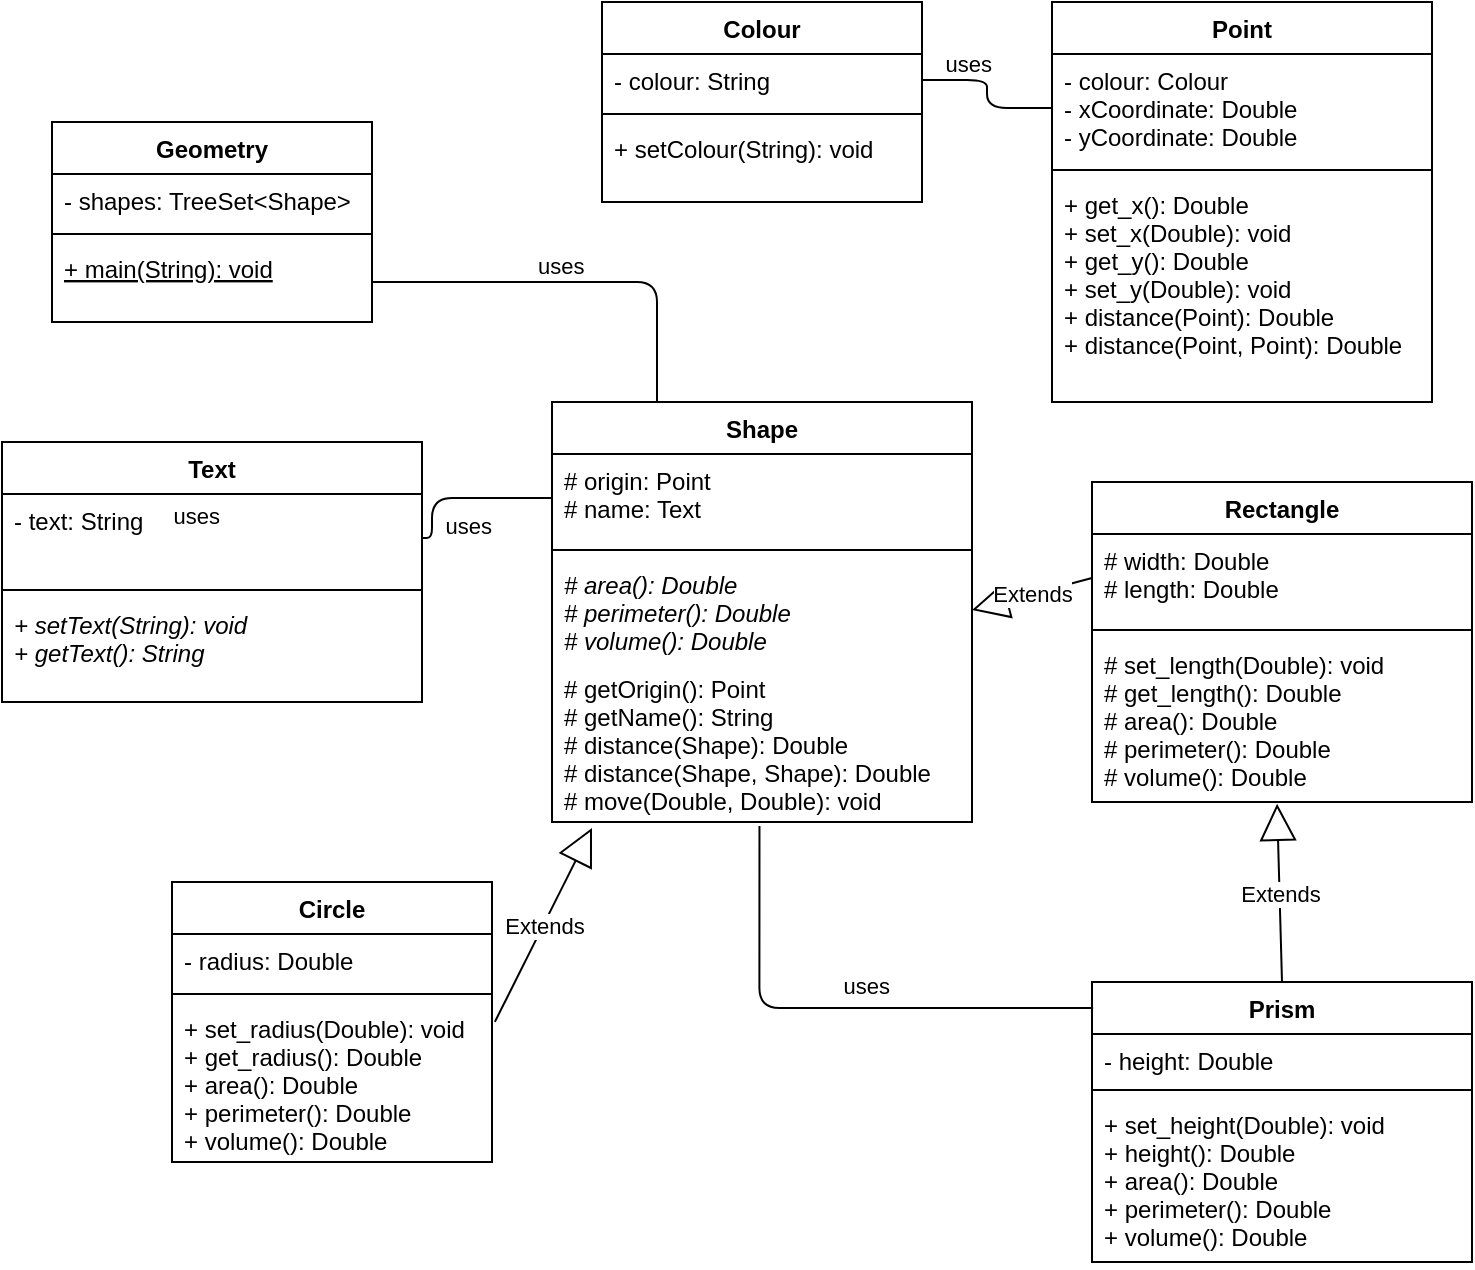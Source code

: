 <mxfile version="14.6.13" type="device"><diagram name="Page-1" id="c4acf3e9-155e-7222-9cf6-157b1a14988f"><mxGraphModel dx="1374" dy="822" grid="1" gridSize="10" guides="1" tooltips="1" connect="1" arrows="1" fold="1" page="1" pageScale="1" pageWidth="850" pageHeight="1100" background="none" math="0" shadow="0"><root><mxCell id="0"/><mxCell id="1" parent="0"/><mxCell id="ER3st5GcvMtnQlX_k3Kw-1" value="Geometry" style="swimlane;fontStyle=1;align=center;verticalAlign=top;childLayout=stackLayout;horizontal=1;startSize=26;horizontalStack=0;resizeParent=1;resizeParentMax=0;resizeLast=0;collapsible=1;marginBottom=0;" vertex="1" parent="1"><mxGeometry x="90" y="210" width="160" height="100" as="geometry"/></mxCell><mxCell id="ER3st5GcvMtnQlX_k3Kw-2" value="- shapes: TreeSet&lt;Shape&gt;" style="text;strokeColor=none;fillColor=none;align=left;verticalAlign=top;spacingLeft=4;spacingRight=4;overflow=hidden;rotatable=0;points=[[0,0.5],[1,0.5]];portConstraint=eastwest;" vertex="1" parent="ER3st5GcvMtnQlX_k3Kw-1"><mxGeometry y="26" width="160" height="26" as="geometry"/></mxCell><mxCell id="ER3st5GcvMtnQlX_k3Kw-3" value="" style="line;strokeWidth=1;fillColor=none;align=left;verticalAlign=middle;spacingTop=-1;spacingLeft=3;spacingRight=3;rotatable=0;labelPosition=right;points=[];portConstraint=eastwest;" vertex="1" parent="ER3st5GcvMtnQlX_k3Kw-1"><mxGeometry y="52" width="160" height="8" as="geometry"/></mxCell><mxCell id="ER3st5GcvMtnQlX_k3Kw-4" value="+ main(String): void" style="text;strokeColor=none;fillColor=none;align=left;verticalAlign=top;spacingLeft=4;spacingRight=4;overflow=hidden;rotatable=0;points=[[0,0.5],[1,0.5]];portConstraint=eastwest;fontStyle=4" vertex="1" parent="ER3st5GcvMtnQlX_k3Kw-1"><mxGeometry y="60" width="160" height="40" as="geometry"/></mxCell><mxCell id="ER3st5GcvMtnQlX_k3Kw-5" value="Colour" style="swimlane;fontStyle=1;align=center;verticalAlign=top;childLayout=stackLayout;horizontal=1;startSize=26;horizontalStack=0;resizeParent=1;resizeParentMax=0;resizeLast=0;collapsible=1;marginBottom=0;" vertex="1" parent="1"><mxGeometry x="365" y="150" width="160" height="100" as="geometry"/></mxCell><mxCell id="ER3st5GcvMtnQlX_k3Kw-6" value="- colour: String" style="text;strokeColor=none;fillColor=none;align=left;verticalAlign=top;spacingLeft=4;spacingRight=4;overflow=hidden;rotatable=0;points=[[0,0.5],[1,0.5]];portConstraint=eastwest;" vertex="1" parent="ER3st5GcvMtnQlX_k3Kw-5"><mxGeometry y="26" width="160" height="26" as="geometry"/></mxCell><mxCell id="ER3st5GcvMtnQlX_k3Kw-7" value="" style="line;strokeWidth=1;fillColor=none;align=left;verticalAlign=middle;spacingTop=-1;spacingLeft=3;spacingRight=3;rotatable=0;labelPosition=right;points=[];portConstraint=eastwest;" vertex="1" parent="ER3st5GcvMtnQlX_k3Kw-5"><mxGeometry y="52" width="160" height="8" as="geometry"/></mxCell><mxCell id="ER3st5GcvMtnQlX_k3Kw-8" value="+ setColour(String): void" style="text;strokeColor=none;fillColor=none;align=left;verticalAlign=top;spacingLeft=4;spacingRight=4;overflow=hidden;rotatable=0;points=[[0,0.5],[1,0.5]];portConstraint=eastwest;fontStyle=0" vertex="1" parent="ER3st5GcvMtnQlX_k3Kw-5"><mxGeometry y="60" width="160" height="40" as="geometry"/></mxCell><mxCell id="ER3st5GcvMtnQlX_k3Kw-9" value="Circle" style="swimlane;fontStyle=1;align=center;verticalAlign=top;childLayout=stackLayout;horizontal=1;startSize=26;horizontalStack=0;resizeParent=1;resizeParentMax=0;resizeLast=0;collapsible=1;marginBottom=0;" vertex="1" parent="1"><mxGeometry x="150" y="590" width="160" height="140" as="geometry"/></mxCell><mxCell id="ER3st5GcvMtnQlX_k3Kw-10" value="- radius: Double" style="text;strokeColor=none;fillColor=none;align=left;verticalAlign=top;spacingLeft=4;spacingRight=4;overflow=hidden;rotatable=0;points=[[0,0.5],[1,0.5]];portConstraint=eastwest;" vertex="1" parent="ER3st5GcvMtnQlX_k3Kw-9"><mxGeometry y="26" width="160" height="26" as="geometry"/></mxCell><mxCell id="ER3st5GcvMtnQlX_k3Kw-11" value="" style="line;strokeWidth=1;fillColor=none;align=left;verticalAlign=middle;spacingTop=-1;spacingLeft=3;spacingRight=3;rotatable=0;labelPosition=right;points=[];portConstraint=eastwest;" vertex="1" parent="ER3st5GcvMtnQlX_k3Kw-9"><mxGeometry y="52" width="160" height="8" as="geometry"/></mxCell><mxCell id="ER3st5GcvMtnQlX_k3Kw-12" value="+ set_radius(Double): void&#10;+ get_radius(): Double&#10;+ area(): Double&#10;+ perimeter(): Double&#10;+ volume(): Double" style="text;strokeColor=none;fillColor=none;align=left;verticalAlign=top;spacingLeft=4;spacingRight=4;overflow=hidden;rotatable=0;points=[[0,0.5],[1,0.5]];portConstraint=eastwest;fontStyle=0" vertex="1" parent="ER3st5GcvMtnQlX_k3Kw-9"><mxGeometry y="60" width="160" height="80" as="geometry"/></mxCell><mxCell id="ER3st5GcvMtnQlX_k3Kw-13" value="Point" style="swimlane;fontStyle=1;align=center;verticalAlign=top;childLayout=stackLayout;horizontal=1;startSize=26;horizontalStack=0;resizeParent=1;resizeParentMax=0;resizeLast=0;collapsible=1;marginBottom=0;" vertex="1" parent="1"><mxGeometry x="590" y="150" width="190" height="200" as="geometry"/></mxCell><mxCell id="ER3st5GcvMtnQlX_k3Kw-14" value="- colour: Colour&#10;- xCoordinate: Double&#10;- yCoordinate: Double&#10;" style="text;strokeColor=none;fillColor=none;align=left;verticalAlign=top;spacingLeft=4;spacingRight=4;overflow=hidden;rotatable=0;points=[[0,0.5],[1,0.5]];portConstraint=eastwest;" vertex="1" parent="ER3st5GcvMtnQlX_k3Kw-13"><mxGeometry y="26" width="190" height="54" as="geometry"/></mxCell><mxCell id="ER3st5GcvMtnQlX_k3Kw-15" value="" style="line;strokeWidth=1;fillColor=none;align=left;verticalAlign=middle;spacingTop=-1;spacingLeft=3;spacingRight=3;rotatable=0;labelPosition=right;points=[];portConstraint=eastwest;" vertex="1" parent="ER3st5GcvMtnQlX_k3Kw-13"><mxGeometry y="80" width="190" height="8" as="geometry"/></mxCell><mxCell id="ER3st5GcvMtnQlX_k3Kw-16" value="+ get_x(): Double&#10;+ set_x(Double): void&#10;+ get_y(): Double&#10;+ set_y(Double): void&#10;+ distance(Point): Double&#10;+ distance(Point, Point): Double" style="text;strokeColor=none;fillColor=none;align=left;verticalAlign=top;spacingLeft=4;spacingRight=4;overflow=hidden;rotatable=0;points=[[0,0.5],[1,0.5]];portConstraint=eastwest;fontStyle=0" vertex="1" parent="ER3st5GcvMtnQlX_k3Kw-13"><mxGeometry y="88" width="190" height="112" as="geometry"/></mxCell><mxCell id="ER3st5GcvMtnQlX_k3Kw-17" value="Prism" style="swimlane;fontStyle=1;align=center;verticalAlign=top;childLayout=stackLayout;horizontal=1;startSize=26;horizontalStack=0;resizeParent=1;resizeParentMax=0;resizeLast=0;collapsible=1;marginBottom=0;" vertex="1" parent="1"><mxGeometry x="610" y="640" width="190" height="140" as="geometry"/></mxCell><mxCell id="ER3st5GcvMtnQlX_k3Kw-18" value="- height: Double&#10;" style="text;strokeColor=none;fillColor=none;align=left;verticalAlign=top;spacingLeft=4;spacingRight=4;overflow=hidden;rotatable=0;points=[[0,0.5],[1,0.5]];portConstraint=eastwest;" vertex="1" parent="ER3st5GcvMtnQlX_k3Kw-17"><mxGeometry y="26" width="190" height="24" as="geometry"/></mxCell><mxCell id="ER3st5GcvMtnQlX_k3Kw-19" value="" style="line;strokeWidth=1;fillColor=none;align=left;verticalAlign=middle;spacingTop=-1;spacingLeft=3;spacingRight=3;rotatable=0;labelPosition=right;points=[];portConstraint=eastwest;" vertex="1" parent="ER3st5GcvMtnQlX_k3Kw-17"><mxGeometry y="50" width="190" height="8" as="geometry"/></mxCell><mxCell id="ER3st5GcvMtnQlX_k3Kw-20" value="+ set_height(Double): void&#10;+ height(): Double&#10;+ area(): Double&#10;+ perimeter(): Double&#10;+ volume(): Double" style="text;strokeColor=none;fillColor=none;align=left;verticalAlign=top;spacingLeft=4;spacingRight=4;overflow=hidden;rotatable=0;points=[[0,0.5],[1,0.5]];portConstraint=eastwest;fontStyle=0" vertex="1" parent="ER3st5GcvMtnQlX_k3Kw-17"><mxGeometry y="58" width="190" height="82" as="geometry"/></mxCell><mxCell id="ER3st5GcvMtnQlX_k3Kw-21" value="Rectangle" style="swimlane;fontStyle=1;align=center;verticalAlign=top;childLayout=stackLayout;horizontal=1;startSize=26;horizontalStack=0;resizeParent=1;resizeParentMax=0;resizeLast=0;collapsible=1;marginBottom=0;" vertex="1" parent="1"><mxGeometry x="610" y="390" width="190" height="160" as="geometry"/></mxCell><mxCell id="ER3st5GcvMtnQlX_k3Kw-22" value="# width: Double&#10;# length: Double&#10;" style="text;strokeColor=none;fillColor=none;align=left;verticalAlign=top;spacingLeft=4;spacingRight=4;overflow=hidden;rotatable=0;points=[[0,0.5],[1,0.5]];portConstraint=eastwest;" vertex="1" parent="ER3st5GcvMtnQlX_k3Kw-21"><mxGeometry y="26" width="190" height="44" as="geometry"/></mxCell><mxCell id="ER3st5GcvMtnQlX_k3Kw-23" value="" style="line;strokeWidth=1;fillColor=none;align=left;verticalAlign=middle;spacingTop=-1;spacingLeft=3;spacingRight=3;rotatable=0;labelPosition=right;points=[];portConstraint=eastwest;" vertex="1" parent="ER3st5GcvMtnQlX_k3Kw-21"><mxGeometry y="70" width="190" height="8" as="geometry"/></mxCell><mxCell id="ER3st5GcvMtnQlX_k3Kw-24" value="# set_length(Double): void&#10;# get_length(): Double&#10;# area(): Double&#10;# perimeter(): Double&#10;# volume(): Double&#10;" style="text;strokeColor=none;fillColor=none;align=left;verticalAlign=top;spacingLeft=4;spacingRight=4;overflow=hidden;rotatable=0;points=[[0,0.5],[1,0.5]];portConstraint=eastwest;fontStyle=0" vertex="1" parent="ER3st5GcvMtnQlX_k3Kw-21"><mxGeometry y="78" width="190" height="82" as="geometry"/></mxCell><mxCell id="ER3st5GcvMtnQlX_k3Kw-25" value="Shape" style="swimlane;fontStyle=1;align=center;verticalAlign=top;childLayout=stackLayout;horizontal=1;startSize=26;horizontalStack=0;resizeParent=1;resizeParentMax=0;resizeLast=0;collapsible=1;marginBottom=0;" vertex="1" parent="1"><mxGeometry x="340" y="350" width="210" height="210" as="geometry"><mxRectangle x="70" y="530" width="70" height="26" as="alternateBounds"/></mxGeometry></mxCell><mxCell id="ER3st5GcvMtnQlX_k3Kw-26" value="# origin: Point&#10;# name: Text" style="text;strokeColor=none;fillColor=none;align=left;verticalAlign=top;spacingLeft=4;spacingRight=4;overflow=hidden;rotatable=0;points=[[0,0.5],[1,0.5]];portConstraint=eastwest;fontStyle=0" vertex="1" parent="ER3st5GcvMtnQlX_k3Kw-25"><mxGeometry y="26" width="210" height="44" as="geometry"/></mxCell><mxCell id="ER3st5GcvMtnQlX_k3Kw-27" value="" style="line;strokeWidth=1;fillColor=none;align=left;verticalAlign=middle;spacingTop=-1;spacingLeft=3;spacingRight=3;rotatable=0;labelPosition=right;points=[];portConstraint=eastwest;" vertex="1" parent="ER3st5GcvMtnQlX_k3Kw-25"><mxGeometry y="70" width="210" height="8" as="geometry"/></mxCell><mxCell id="ER3st5GcvMtnQlX_k3Kw-28" value="# area(): Double&#10;# perimeter(): Double&#10;# volume(): Double&#10;" style="text;strokeColor=none;fillColor=none;align=left;verticalAlign=top;spacingLeft=4;spacingRight=4;overflow=hidden;rotatable=0;points=[[0,0.5],[1,0.5]];portConstraint=eastwest;fontStyle=2" vertex="1" parent="ER3st5GcvMtnQlX_k3Kw-25"><mxGeometry y="78" width="210" height="52" as="geometry"/></mxCell><mxCell id="ER3st5GcvMtnQlX_k3Kw-29" value="# getOrigin(): Point&#10;# getName(): String&#10;# distance(Shape): Double&#10;# distance(Shape, Shape): Double&#10;# move(Double, Double): void&#10;" style="text;strokeColor=none;fillColor=none;align=left;verticalAlign=top;spacingLeft=4;spacingRight=4;overflow=hidden;rotatable=0;points=[[0,0.5],[1,0.5]];portConstraint=eastwest;fontStyle=0" vertex="1" parent="ER3st5GcvMtnQlX_k3Kw-25"><mxGeometry y="130" width="210" height="80" as="geometry"/></mxCell><mxCell id="ER3st5GcvMtnQlX_k3Kw-30" value="Text" style="swimlane;fontStyle=1;align=center;verticalAlign=top;childLayout=stackLayout;horizontal=1;startSize=26;horizontalStack=0;resizeParent=1;resizeParentMax=0;resizeLast=0;collapsible=1;marginBottom=0;" vertex="1" parent="1"><mxGeometry x="65" y="370" width="210" height="130" as="geometry"><mxRectangle x="70" y="530" width="70" height="26" as="alternateBounds"/></mxGeometry></mxCell><mxCell id="ER3st5GcvMtnQlX_k3Kw-31" value="- text: String" style="text;strokeColor=none;fillColor=none;align=left;verticalAlign=top;spacingLeft=4;spacingRight=4;overflow=hidden;rotatable=0;points=[[0,0.5],[1,0.5]];portConstraint=eastwest;fontStyle=0" vertex="1" parent="ER3st5GcvMtnQlX_k3Kw-30"><mxGeometry y="26" width="210" height="44" as="geometry"/></mxCell><mxCell id="ER3st5GcvMtnQlX_k3Kw-32" value="" style="line;strokeWidth=1;fillColor=none;align=left;verticalAlign=middle;spacingTop=-1;spacingLeft=3;spacingRight=3;rotatable=0;labelPosition=right;points=[];portConstraint=eastwest;" vertex="1" parent="ER3st5GcvMtnQlX_k3Kw-30"><mxGeometry y="70" width="210" height="8" as="geometry"/></mxCell><mxCell id="ER3st5GcvMtnQlX_k3Kw-33" value="+ setText(String): void&#10;+ getText(): String" style="text;strokeColor=none;fillColor=none;align=left;verticalAlign=top;spacingLeft=4;spacingRight=4;overflow=hidden;rotatable=0;points=[[0,0.5],[1,0.5]];portConstraint=eastwest;fontStyle=2" vertex="1" parent="ER3st5GcvMtnQlX_k3Kw-30"><mxGeometry y="78" width="210" height="52" as="geometry"/></mxCell><mxCell id="ER3st5GcvMtnQlX_k3Kw-35" value="" style="endArrow=none;html=1;edgeStyle=orthogonalEdgeStyle;exitX=0.25;exitY=0;exitDx=0;exitDy=0;entryX=1;entryY=0.5;entryDx=0;entryDy=0;" edge="1" parent="1" source="ER3st5GcvMtnQlX_k3Kw-25" target="ER3st5GcvMtnQlX_k3Kw-4"><mxGeometry relative="1" as="geometry"><mxPoint x="190" y="290" as="sourcePoint"/><mxPoint x="350" y="290" as="targetPoint"/></mxGeometry></mxCell><mxCell id="ER3st5GcvMtnQlX_k3Kw-36" value="uses" style="edgeLabel;resizable=0;html=1;align=left;verticalAlign=bottom;" connectable="0" vertex="1" parent="ER3st5GcvMtnQlX_k3Kw-35"><mxGeometry x="-1" relative="1" as="geometry"><mxPoint x="-62" y="-60" as="offset"/></mxGeometry></mxCell><mxCell id="ER3st5GcvMtnQlX_k3Kw-38" value="Extends" style="endArrow=block;endSize=16;endFill=0;html=1;exitX=1.009;exitY=0.124;exitDx=0;exitDy=0;exitPerimeter=0;" edge="1" parent="1" source="ER3st5GcvMtnQlX_k3Kw-12"><mxGeometry width="160" relative="1" as="geometry"><mxPoint x="290" y="290" as="sourcePoint"/><mxPoint x="360" y="563" as="targetPoint"/></mxGeometry></mxCell><mxCell id="ER3st5GcvMtnQlX_k3Kw-39" value="" style="endArrow=none;html=1;edgeStyle=orthogonalEdgeStyle;exitX=0;exitY=0.5;exitDx=0;exitDy=0;entryX=1;entryY=0.5;entryDx=0;entryDy=0;" edge="1" parent="1" source="ER3st5GcvMtnQlX_k3Kw-14" target="ER3st5GcvMtnQlX_k3Kw-6"><mxGeometry relative="1" as="geometry"><mxPoint x="290" y="360" as="sourcePoint"/><mxPoint x="450" y="360" as="targetPoint"/></mxGeometry></mxCell><mxCell id="ER3st5GcvMtnQlX_k3Kw-41" value="uses" style="edgeLabel;resizable=0;html=1;align=right;verticalAlign=bottom;" connectable="0" vertex="1" parent="ER3st5GcvMtnQlX_k3Kw-39"><mxGeometry x="1" relative="1" as="geometry"><mxPoint x="35" as="offset"/></mxGeometry></mxCell><mxCell id="ER3st5GcvMtnQlX_k3Kw-42" value="Extends" style="endArrow=block;endSize=16;endFill=0;html=1;exitX=0.5;exitY=0;exitDx=0;exitDy=0;entryX=0.487;entryY=1.011;entryDx=0;entryDy=0;entryPerimeter=0;" edge="1" parent="1" source="ER3st5GcvMtnQlX_k3Kw-17" target="ER3st5GcvMtnQlX_k3Kw-24"><mxGeometry width="160" relative="1" as="geometry"><mxPoint x="300" y="570" as="sourcePoint"/><mxPoint x="709" y="588" as="targetPoint"/></mxGeometry></mxCell><mxCell id="ER3st5GcvMtnQlX_k3Kw-43" value="Extends" style="endArrow=block;endSize=16;endFill=0;html=1;entryX=1;entryY=0.5;entryDx=0;entryDy=0;exitX=0;exitY=0.5;exitDx=0;exitDy=0;" edge="1" parent="1" source="ER3st5GcvMtnQlX_k3Kw-22" target="ER3st5GcvMtnQlX_k3Kw-28"><mxGeometry width="160" relative="1" as="geometry"><mxPoint x="300" y="500" as="sourcePoint"/><mxPoint x="460" y="500" as="targetPoint"/></mxGeometry></mxCell><mxCell id="ER3st5GcvMtnQlX_k3Kw-44" value="" style="endArrow=none;html=1;edgeStyle=orthogonalEdgeStyle;entryX=0.003;entryY=0.093;entryDx=0;entryDy=0;entryPerimeter=0;exitX=0.494;exitY=1.025;exitDx=0;exitDy=0;exitPerimeter=0;" edge="1" parent="1" source="ER3st5GcvMtnQlX_k3Kw-29" target="ER3st5GcvMtnQlX_k3Kw-17"><mxGeometry relative="1" as="geometry"><mxPoint x="420" y="600" as="sourcePoint"/><mxPoint x="440" y="500" as="targetPoint"/><Array as="points"><mxPoint x="444" y="653"/></Array></mxGeometry></mxCell><mxCell id="ER3st5GcvMtnQlX_k3Kw-46" value="uses" style="edgeLabel;resizable=0;html=1;align=right;verticalAlign=bottom;" connectable="0" vertex="1" parent="ER3st5GcvMtnQlX_k3Kw-44"><mxGeometry x="1" relative="1" as="geometry"><mxPoint x="-101" y="-3" as="offset"/></mxGeometry></mxCell><mxCell id="ER3st5GcvMtnQlX_k3Kw-47" value="" style="endArrow=none;html=1;edgeStyle=orthogonalEdgeStyle;entryX=1;entryY=0.5;entryDx=0;entryDy=0;exitX=0;exitY=0.5;exitDx=0;exitDy=0;" edge="1" parent="1" source="ER3st5GcvMtnQlX_k3Kw-26" target="ER3st5GcvMtnQlX_k3Kw-31"><mxGeometry relative="1" as="geometry"><mxPoint x="453.74" y="572" as="sourcePoint"/><mxPoint x="620.57" y="663.02" as="targetPoint"/><Array as="points"><mxPoint x="280" y="398"/><mxPoint x="280" y="418"/></Array></mxGeometry></mxCell><mxCell id="ER3st5GcvMtnQlX_k3Kw-48" value="uses" style="edgeLabel;resizable=0;html=1;align=right;verticalAlign=bottom;" connectable="0" vertex="1" parent="ER3st5GcvMtnQlX_k3Kw-47"><mxGeometry x="1" relative="1" as="geometry"><mxPoint x="-101" y="-3" as="offset"/></mxGeometry></mxCell><mxCell id="ER3st5GcvMtnQlX_k3Kw-49" value="uses" style="edgeLabel;resizable=0;html=1;align=right;verticalAlign=bottom;" connectable="0" vertex="1" parent="1"><mxGeometry x="310.001" y="420.0" as="geometry"/></mxCell></root></mxGraphModel></diagram></mxfile>